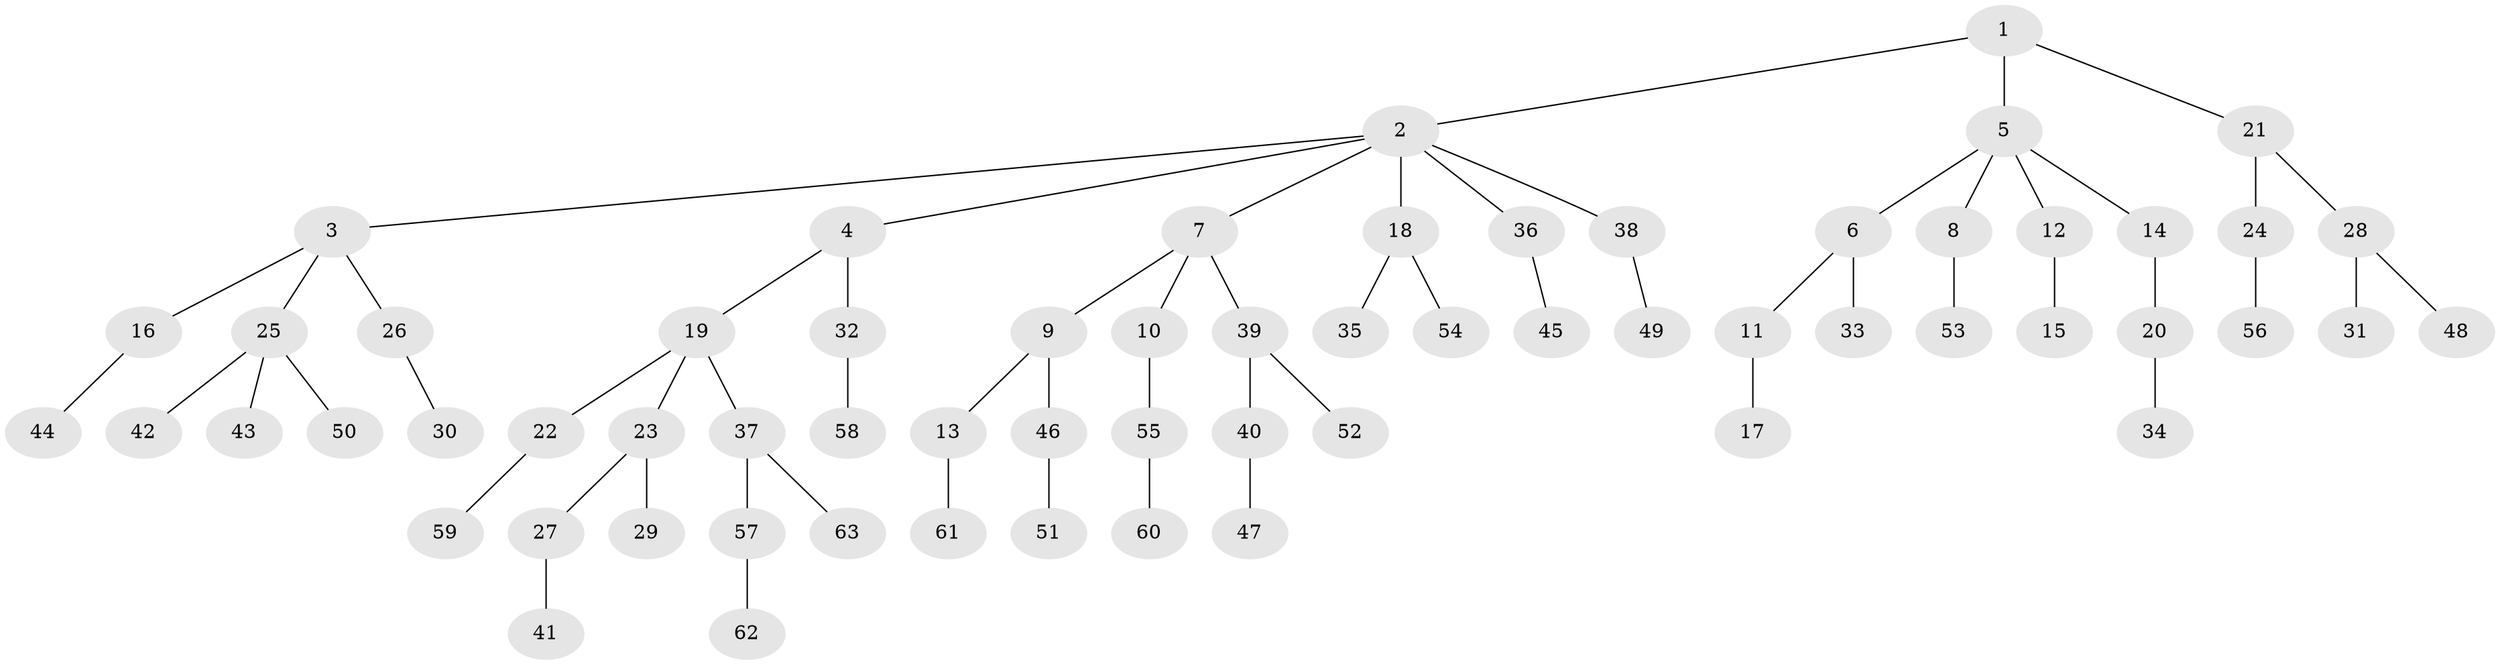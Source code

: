 // Generated by graph-tools (version 1.1) at 2025/50/03/09/25 03:50:15]
// undirected, 63 vertices, 62 edges
graph export_dot {
graph [start="1"]
  node [color=gray90,style=filled];
  1;
  2;
  3;
  4;
  5;
  6;
  7;
  8;
  9;
  10;
  11;
  12;
  13;
  14;
  15;
  16;
  17;
  18;
  19;
  20;
  21;
  22;
  23;
  24;
  25;
  26;
  27;
  28;
  29;
  30;
  31;
  32;
  33;
  34;
  35;
  36;
  37;
  38;
  39;
  40;
  41;
  42;
  43;
  44;
  45;
  46;
  47;
  48;
  49;
  50;
  51;
  52;
  53;
  54;
  55;
  56;
  57;
  58;
  59;
  60;
  61;
  62;
  63;
  1 -- 2;
  1 -- 5;
  1 -- 21;
  2 -- 3;
  2 -- 4;
  2 -- 7;
  2 -- 18;
  2 -- 36;
  2 -- 38;
  3 -- 16;
  3 -- 25;
  3 -- 26;
  4 -- 19;
  4 -- 32;
  5 -- 6;
  5 -- 8;
  5 -- 12;
  5 -- 14;
  6 -- 11;
  6 -- 33;
  7 -- 9;
  7 -- 10;
  7 -- 39;
  8 -- 53;
  9 -- 13;
  9 -- 46;
  10 -- 55;
  11 -- 17;
  12 -- 15;
  13 -- 61;
  14 -- 20;
  16 -- 44;
  18 -- 35;
  18 -- 54;
  19 -- 22;
  19 -- 23;
  19 -- 37;
  20 -- 34;
  21 -- 24;
  21 -- 28;
  22 -- 59;
  23 -- 27;
  23 -- 29;
  24 -- 56;
  25 -- 42;
  25 -- 43;
  25 -- 50;
  26 -- 30;
  27 -- 41;
  28 -- 31;
  28 -- 48;
  32 -- 58;
  36 -- 45;
  37 -- 57;
  37 -- 63;
  38 -- 49;
  39 -- 40;
  39 -- 52;
  40 -- 47;
  46 -- 51;
  55 -- 60;
  57 -- 62;
}
